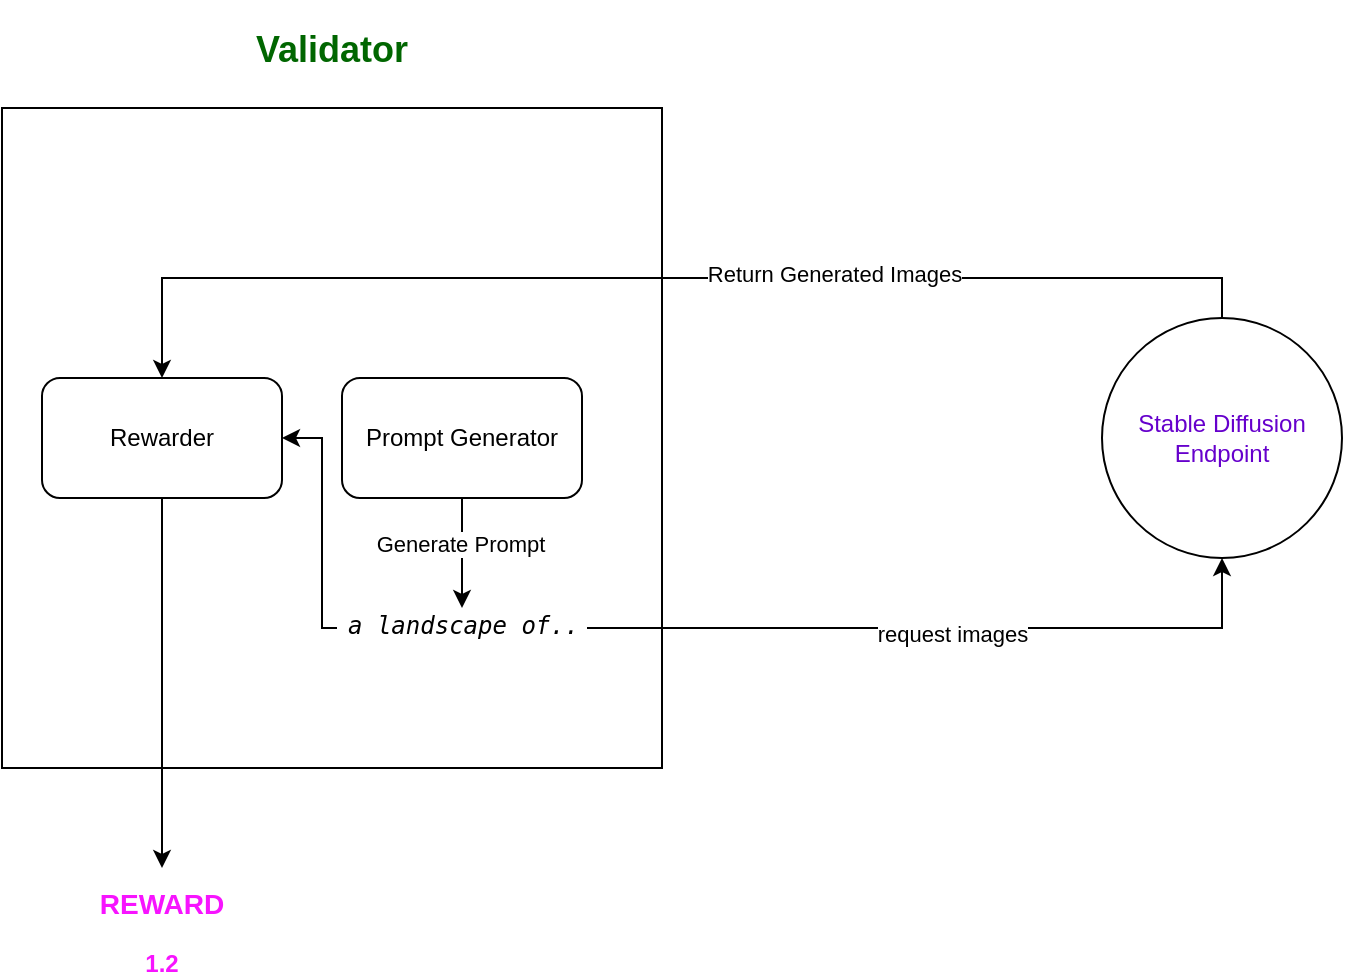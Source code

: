 <mxfile version="22.0.6" type="github">
  <diagram name="Page-1" id="q84bq0co-Lm0mfgD_XMs">
    <mxGraphModel dx="954" dy="510" grid="1" gridSize="10" guides="1" tooltips="1" connect="1" arrows="1" fold="1" page="1" pageScale="1" pageWidth="850" pageHeight="1100" math="0" shadow="0">
      <root>
        <mxCell id="0" />
        <mxCell id="1" parent="0" />
        <mxCell id="frEbsFzNZ5fKAJ1OZ8PQ-3" value="&lt;h2 style=&quot;&quot;&gt;&lt;span style=&quot;background-color: initial;&quot;&gt;Validator&lt;/span&gt;&lt;/h2&gt;" style="whiteSpace=wrap;html=1;aspect=fixed;align=center;labelPosition=center;verticalLabelPosition=top;verticalAlign=bottom;fontColor=#006600;" vertex="1" parent="1">
          <mxGeometry x="150" y="170" width="330" height="330" as="geometry" />
        </mxCell>
        <mxCell id="frEbsFzNZ5fKAJ1OZ8PQ-16" style="edgeStyle=orthogonalEdgeStyle;rounded=0;orthogonalLoop=1;jettySize=auto;html=1;" edge="1" parent="1" source="frEbsFzNZ5fKAJ1OZ8PQ-4">
          <mxGeometry relative="1" as="geometry">
            <mxPoint x="230" y="550" as="targetPoint" />
          </mxGeometry>
        </mxCell>
        <mxCell id="frEbsFzNZ5fKAJ1OZ8PQ-4" value="Rewarder" style="rounded=1;whiteSpace=wrap;html=1;" vertex="1" parent="1">
          <mxGeometry x="170" y="305" width="120" height="60" as="geometry" />
        </mxCell>
        <mxCell id="frEbsFzNZ5fKAJ1OZ8PQ-5" value="Prompt Generator" style="rounded=1;whiteSpace=wrap;html=1;" vertex="1" parent="1">
          <mxGeometry x="320" y="305" width="120" height="60" as="geometry" />
        </mxCell>
        <mxCell id="frEbsFzNZ5fKAJ1OZ8PQ-11" style="edgeStyle=orthogonalEdgeStyle;rounded=0;orthogonalLoop=1;jettySize=auto;html=1;exitX=0.5;exitY=0;exitDx=0;exitDy=0;entryX=0.5;entryY=0;entryDx=0;entryDy=0;" edge="1" parent="1" source="frEbsFzNZ5fKAJ1OZ8PQ-6" target="frEbsFzNZ5fKAJ1OZ8PQ-4">
          <mxGeometry relative="1" as="geometry" />
        </mxCell>
        <mxCell id="frEbsFzNZ5fKAJ1OZ8PQ-12" value="Return Generated Images" style="edgeLabel;html=1;align=center;verticalAlign=middle;resizable=0;points=[];" vertex="1" connectable="0" parent="frEbsFzNZ5fKAJ1OZ8PQ-11">
          <mxGeometry x="-0.287" y="-2" relative="1" as="geometry">
            <mxPoint as="offset" />
          </mxGeometry>
        </mxCell>
        <mxCell id="frEbsFzNZ5fKAJ1OZ8PQ-6" value="Stable Diffusion Endpoint" style="ellipse;whiteSpace=wrap;html=1;aspect=fixed;fontColor=#6600CC;" vertex="1" parent="1">
          <mxGeometry x="700" y="275" width="120" height="120" as="geometry" />
        </mxCell>
        <mxCell id="frEbsFzNZ5fKAJ1OZ8PQ-9" style="edgeStyle=orthogonalEdgeStyle;rounded=0;orthogonalLoop=1;jettySize=auto;html=1;entryX=0.5;entryY=0;entryDx=0;entryDy=0;" edge="1" parent="1" source="frEbsFzNZ5fKAJ1OZ8PQ-5" target="frEbsFzNZ5fKAJ1OZ8PQ-23">
          <mxGeometry relative="1" as="geometry">
            <mxPoint x="550" y="370" as="targetPoint" />
          </mxGeometry>
        </mxCell>
        <mxCell id="frEbsFzNZ5fKAJ1OZ8PQ-10" value="Generate Prompt" style="edgeLabel;html=1;align=center;verticalAlign=middle;resizable=0;points=[];" vertex="1" connectable="0" parent="frEbsFzNZ5fKAJ1OZ8PQ-9">
          <mxGeometry x="-0.169" y="-1" relative="1" as="geometry">
            <mxPoint as="offset" />
          </mxGeometry>
        </mxCell>
        <mxCell id="frEbsFzNZ5fKAJ1OZ8PQ-17" value="&lt;h3&gt;REWARD&lt;/h3&gt;&lt;div&gt;1.2&lt;/div&gt;" style="text;html=1;strokeColor=none;fillColor=none;align=center;verticalAlign=middle;whiteSpace=wrap;rounded=0;fontStyle=1;fontColor=#F714FF;" vertex="1" parent="1">
          <mxGeometry x="200" y="560" width="60" height="30" as="geometry" />
        </mxCell>
        <mxCell id="frEbsFzNZ5fKAJ1OZ8PQ-24" style="edgeStyle=orthogonalEdgeStyle;rounded=0;orthogonalLoop=1;jettySize=auto;html=1;entryX=0.5;entryY=1;entryDx=0;entryDy=0;" edge="1" parent="1" source="frEbsFzNZ5fKAJ1OZ8PQ-23" target="frEbsFzNZ5fKAJ1OZ8PQ-6">
          <mxGeometry relative="1" as="geometry" />
        </mxCell>
        <mxCell id="frEbsFzNZ5fKAJ1OZ8PQ-25" value="request images" style="edgeLabel;html=1;align=center;verticalAlign=middle;resizable=0;points=[];" vertex="1" connectable="0" parent="frEbsFzNZ5fKAJ1OZ8PQ-24">
          <mxGeometry x="0.035" y="-3" relative="1" as="geometry">
            <mxPoint as="offset" />
          </mxGeometry>
        </mxCell>
        <mxCell id="frEbsFzNZ5fKAJ1OZ8PQ-26" style="edgeStyle=orthogonalEdgeStyle;rounded=0;orthogonalLoop=1;jettySize=auto;html=1;entryX=1;entryY=0.5;entryDx=0;entryDy=0;" edge="1" parent="1" source="frEbsFzNZ5fKAJ1OZ8PQ-23" target="frEbsFzNZ5fKAJ1OZ8PQ-4">
          <mxGeometry relative="1" as="geometry">
            <Array as="points">
              <mxPoint x="310" y="430" />
              <mxPoint x="310" y="335" />
            </Array>
          </mxGeometry>
        </mxCell>
        <mxCell id="frEbsFzNZ5fKAJ1OZ8PQ-23" value="&lt;pre&gt;a landscape of...&lt;/pre&gt;" style="text;html=1;strokeColor=none;fillColor=none;spacing=5;spacingTop=-20;whiteSpace=wrap;overflow=hidden;rounded=0;fontStyle=2" vertex="1" parent="1">
          <mxGeometry x="317.5" y="420" width="125" height="20" as="geometry" />
        </mxCell>
      </root>
    </mxGraphModel>
  </diagram>
</mxfile>
